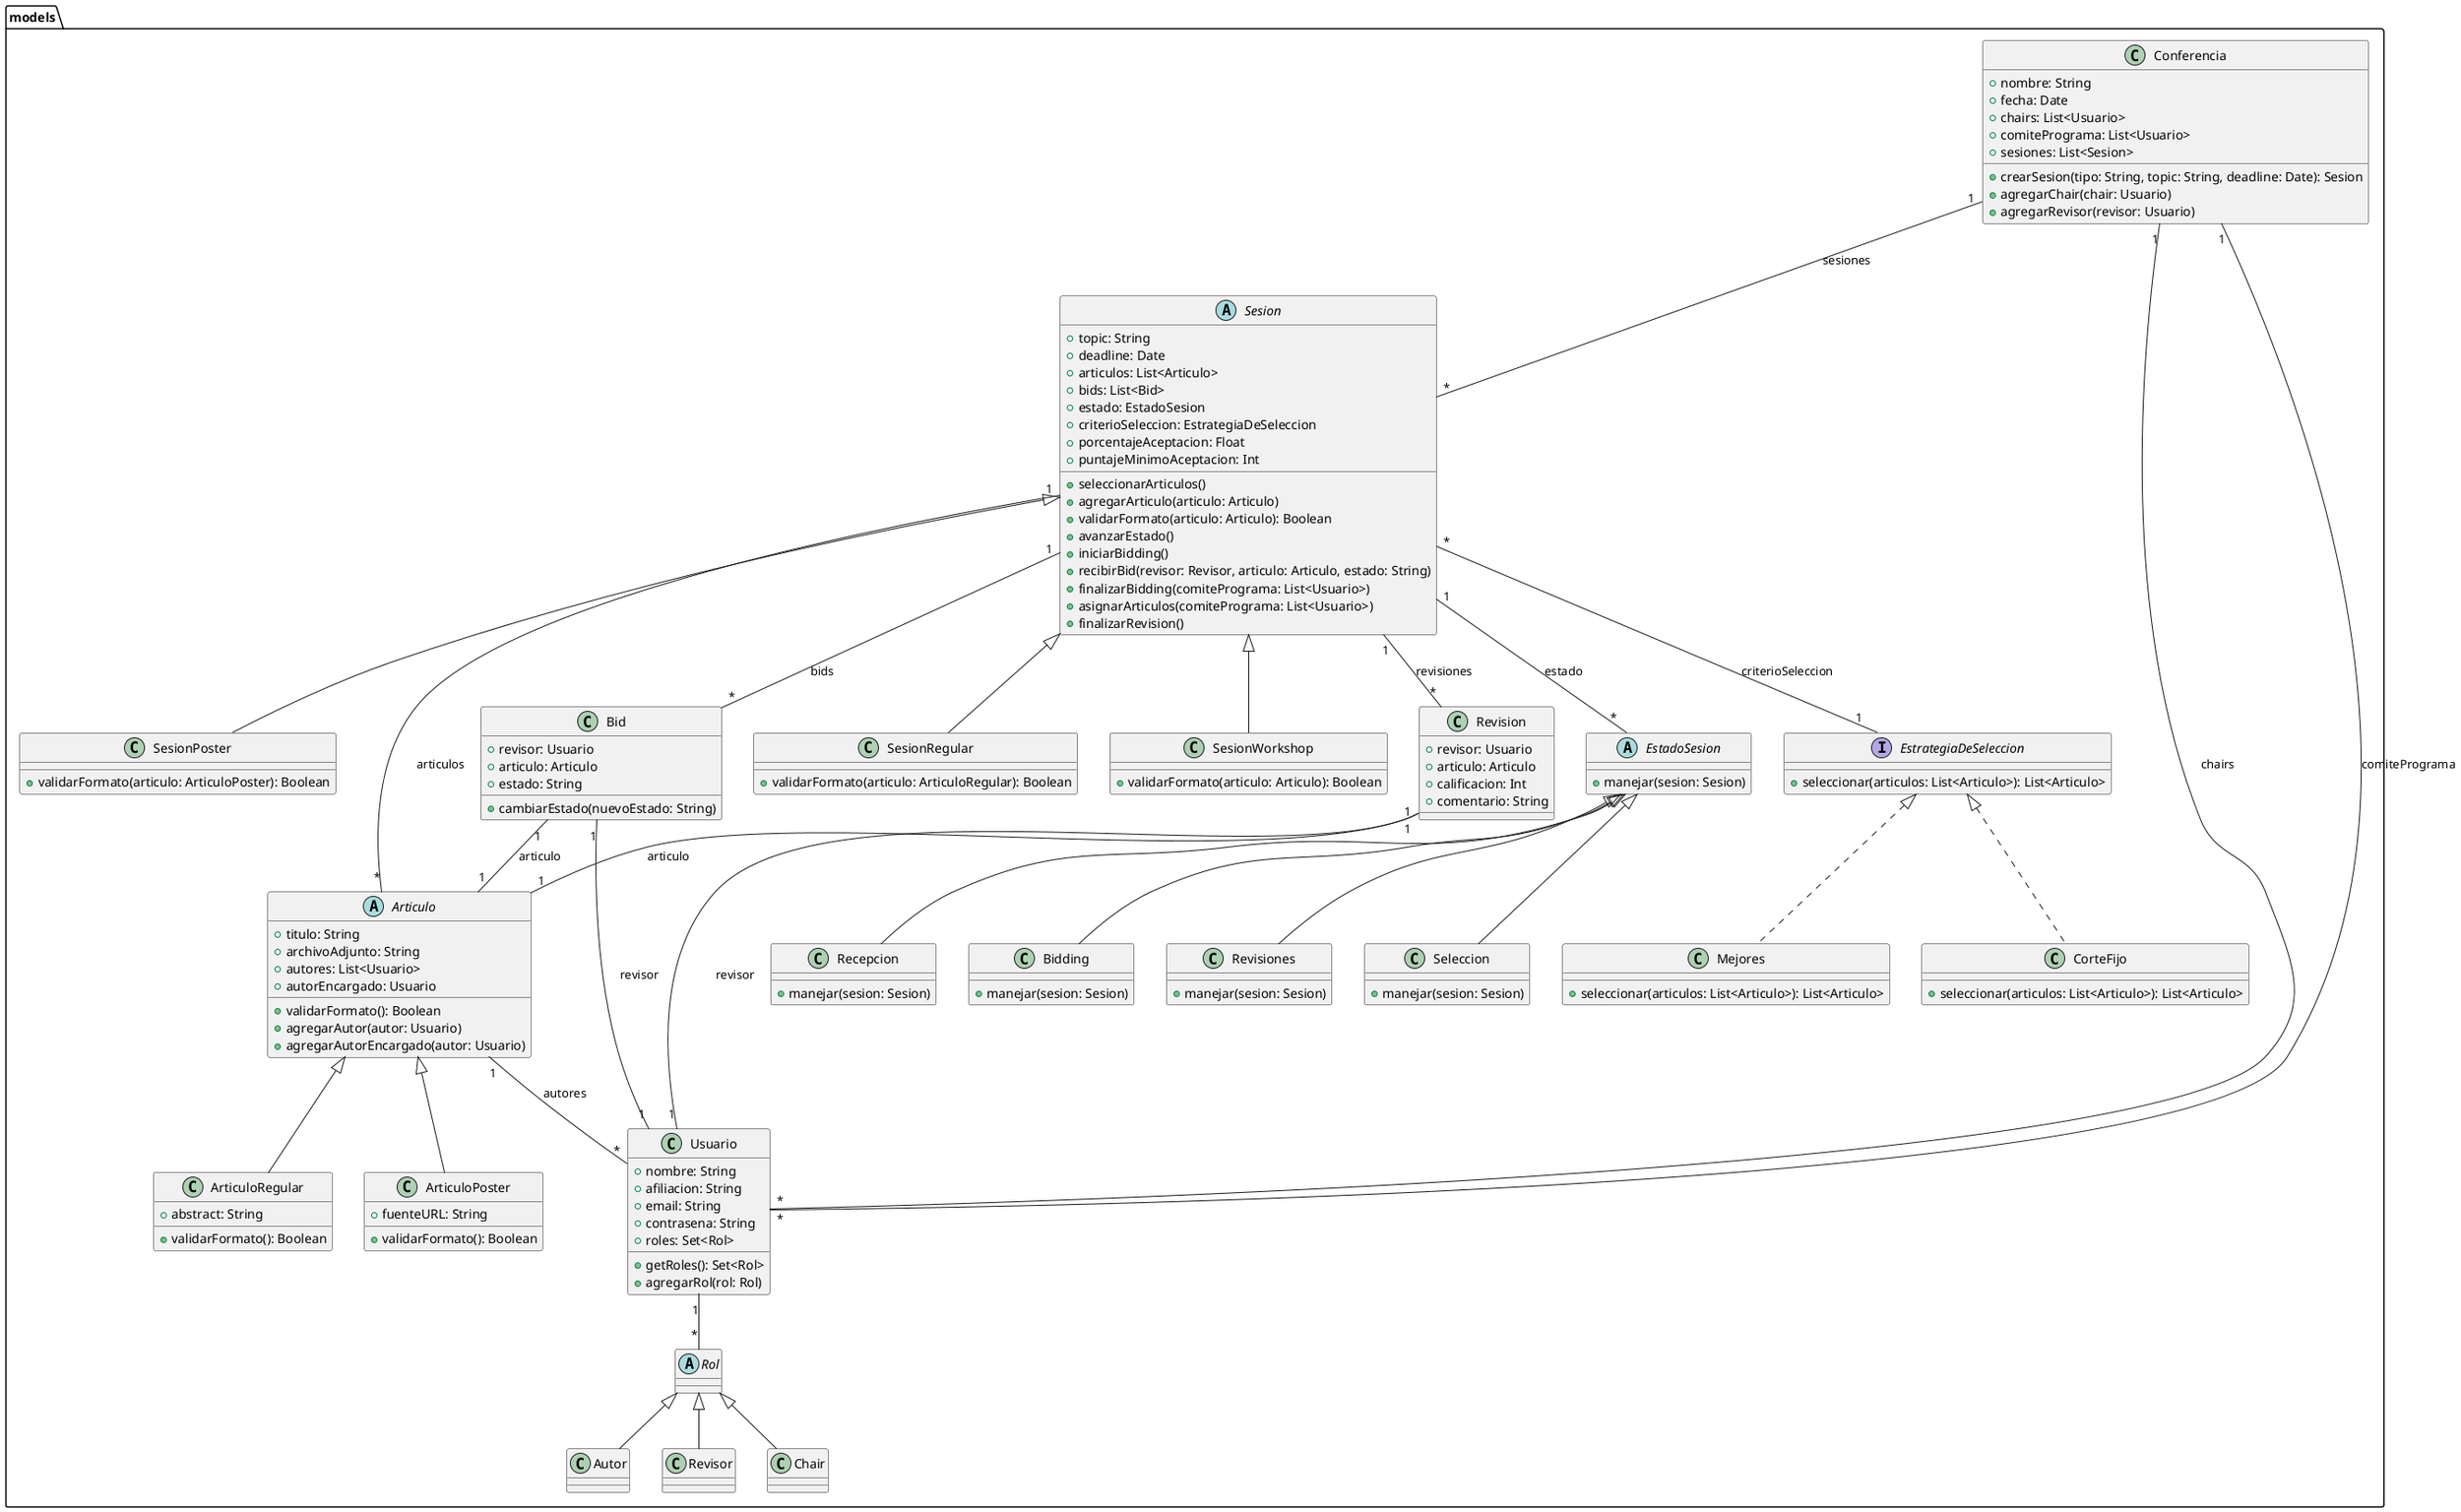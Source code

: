 @startuml

package models {
  class Usuario {
    +nombre: String
    +afiliacion: String
    +email: String
    +contrasena: String
    +roles: Set<Rol>
    +getRoles(): Set<Rol>
    +agregarRol(rol: Rol)
  }

  abstract class Rol {
  }

  class Autor extends Rol {
  }

  class Revisor extends Rol {
  }

  class Chair extends Rol {
  }

  class Conferencia {
    +nombre: String
    +fecha: Date
    +chairs: List<Usuario>
    +comitePrograma: List<Usuario>
    +sesiones: List<Sesion>
    +crearSesion(tipo: String, topic: String, deadline: Date): Sesion
    +agregarChair(chair: Usuario)
    +agregarRevisor(revisor: Usuario)
  }

  abstract class Sesion {
    +topic: String
    +deadline: Date
    +articulos: List<Articulo>
    +bids: List<Bid>
    +estado: EstadoSesion
    +criterioSeleccion: EstrategiaDeSeleccion
    +porcentajeAceptacion: Float
    +puntajeMinimoAceptacion: Int
    +seleccionarArticulos()
    +agregarArticulo(articulo: Articulo)
    +validarFormato(articulo: Articulo): Boolean
    +avanzarEstado()
    +iniciarBidding()
    +recibirBid(revisor: Revisor, articulo: Articulo, estado: String)
    +finalizarBidding(comitePrograma: List<Usuario>)
    +asignarArticulos(comitePrograma: List<Usuario>)
    +finalizarRevision()
  }

  class SesionRegular extends Sesion {
    +validarFormato(articulo: ArticuloRegular): Boolean
  }

  class SesionWorkshop extends Sesion {
    +validarFormato(articulo: Articulo): Boolean
  }

  class SesionPoster extends Sesion {
    +validarFormato(articulo: ArticuloPoster): Boolean
  }

  abstract class Articulo {
    +titulo: String
    +archivoAdjunto: String
    +autores: List<Usuario>
    +autorEncargado: Usuario
    +validarFormato(): Boolean
    +agregarAutor(autor: Usuario)
    +agregarAutorEncargado(autor: Usuario)
  }

  class ArticuloRegular extends Articulo {
    +abstract: String
    +validarFormato(): Boolean
  }

  class ArticuloPoster extends Articulo {
    +fuenteURL: String
    +validarFormato(): Boolean
  }

  class Revision {
    +revisor: Usuario
    +articulo: Articulo
    +calificacion: Int
    +comentario: String
  }

  class Bid {
    +revisor: Usuario
    +articulo: Articulo
    +estado: String
    +cambiarEstado(nuevoEstado: String)
  }

  interface EstrategiaDeSeleccion {
    +seleccionar(articulos: List<Articulo>): List<Articulo>
  }

  class Mejores implements EstrategiaDeSeleccion {
    +seleccionar(articulos: List<Articulo>): List<Articulo>
  }

  class CorteFijo implements EstrategiaDeSeleccion {
    +seleccionar(articulos: List<Articulo>): List<Articulo>
  }

  abstract class EstadoSesion {
    +manejar(sesion: Sesion)
  }

  class Recepcion extends EstadoSesion {
    +manejar(sesion: Sesion)
  }

  class Bidding extends EstadoSesion {
    +manejar(sesion: Sesion)
  }

  class Revisiones extends EstadoSesion {
    +manejar(sesion: Sesion)
  }

  class Seleccion extends EstadoSesion {
    +manejar(sesion: Sesion)
  }
}

Usuario "1" -- "*" Rol
Conferencia "1" -- "*" Usuario : "chairs"
Conferencia "1" -- "*" Usuario : "comitePrograma"
Conferencia "1" -- "*" Sesion : "sesiones"
Sesion "1" -- "*" Articulo : "articulos"
Sesion "1" -- "*" Bid : "bids"
Sesion "*" -- "1" EstrategiaDeSeleccion : "criterioSeleccion"
Sesion "1" -- "*" EstadoSesion : "estado"
Sesion "1" -- "*" Revision : "revisiones"
Articulo "1" -- "*" Usuario : "autores"
Bid "1" -- "1" Usuario : "revisor"
Bid "1" -- "1" Articulo : "articulo"
Revision "1" -- "1" Usuario : "revisor"
Revision "1" -- "1" Articulo : "articulo"

@enduml